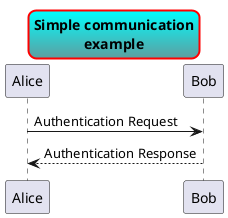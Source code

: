 @startuml test
skinparam titleBorderRoundCorner 15
skinparam titleBorderThickness 2
skinparam titleBorderColor red
skinparam titleBackgroundColor Aqua-CadetBlue

title Simple communication\nexample

Alice -> Bob: Authentication Request
Bob --> Alice: Authentication Response
@enduml